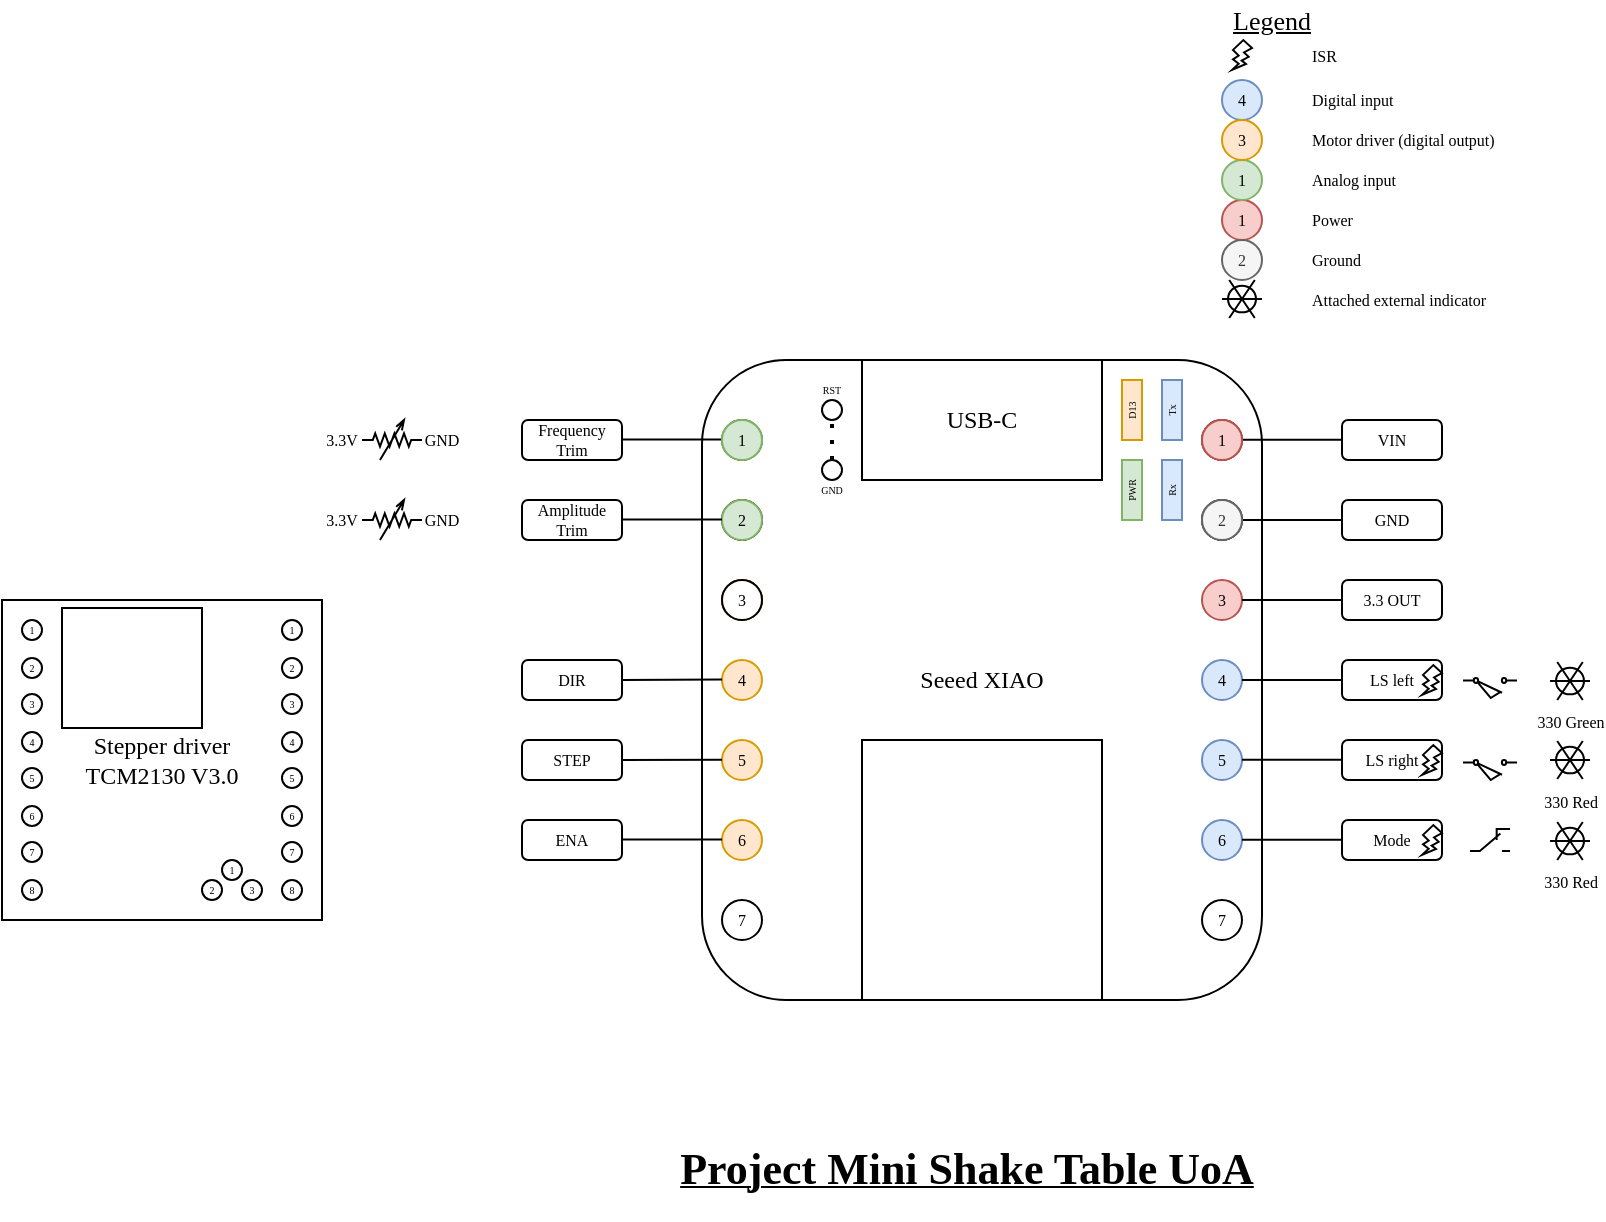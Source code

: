 <mxfile version="14.6.13" type="device"><diagram id="LHB3eYpRhT1zOtL2ys-A" name="Page-1"><mxGraphModel dx="395" dy="262" grid="1" gridSize="10" guides="1" tooltips="1" connect="1" arrows="1" fold="1" page="1" pageScale="1" pageWidth="827" pageHeight="1169" math="0" shadow="0"><root><mxCell id="0"/><mxCell id="1" parent="0"/><mxCell id="KtsApSFV6lQRXxkUDGlp-1" value="Seeed XIAO" style="rounded=1;whiteSpace=wrap;html=1;fontFamily=B612;fontSource=https%3A%2F%2Ffonts.googleapis.com%2Fcss%3Ffamily%3DB612;" parent="1" vertex="1"><mxGeometry x="350" y="200" width="280" height="320" as="geometry"/></mxCell><mxCell id="KtsApSFV6lQRXxkUDGlp-2" value="USB-C" style="rounded=0;whiteSpace=wrap;html=1;fontFamily=B612;fontSource=https%3A%2F%2Ffonts.googleapis.com%2Fcss%3Ffamily%3DB612;" parent="1" vertex="1"><mxGeometry x="430" y="200" width="120" height="60" as="geometry"/></mxCell><mxCell id="KtsApSFV6lQRXxkUDGlp-3" value="&lt;font style=&quot;font-size: 5px;&quot;&gt;PWR&lt;/font&gt;" style="rounded=0;whiteSpace=wrap;html=1;fontFamily=B612;fontSource=https%3A%2F%2Ffonts.googleapis.com%2Fcss%3Ffamily%3DB612;verticalAlign=middle;fontSize=5;fillColor=#d5e8d4;strokeColor=#82b366;rotation=-90;" parent="1" vertex="1"><mxGeometry x="550" y="260" width="30" height="10" as="geometry"/></mxCell><mxCell id="KtsApSFV6lQRXxkUDGlp-4" value="D13" style="rounded=0;whiteSpace=wrap;html=1;fontFamily=B612;fontSource=https%3A%2F%2Ffonts.googleapis.com%2Fcss%3Ffamily%3DB612;fontSize=5;fillColor=#ffe6cc;strokeColor=#d79b00;rotation=-90;" parent="1" vertex="1"><mxGeometry x="550" y="220" width="30" height="10" as="geometry"/></mxCell><mxCell id="KtsApSFV6lQRXxkUDGlp-5" value="&lt;font style=&quot;font-size: 12px&quot;&gt;Stepper driver&lt;br&gt;TCM2130 V3.0&lt;br&gt;&lt;/font&gt;" style="rounded=0;whiteSpace=wrap;html=1;fontFamily=B612;fontSource=https%3A%2F%2Ffonts.googleapis.com%2Fcss%3Ffamily%3DB612;fontSize=5;" parent="1" vertex="1"><mxGeometry y="320" width="160" height="160" as="geometry"/></mxCell><mxCell id="KtsApSFV6lQRXxkUDGlp-6" value="" style="rounded=0;whiteSpace=wrap;html=1;fontFamily=B612;fontSource=https%3A%2F%2Ffonts.googleapis.com%2Fcss%3Ffamily%3DB612;fontSize=5;" parent="1" vertex="1"><mxGeometry x="430" y="390" width="120" height="130" as="geometry"/></mxCell><mxCell id="KtsApSFV6lQRXxkUDGlp-7" value="1" style="ellipse;whiteSpace=wrap;html=1;aspect=fixed;fontFamily=B612;fontSource=https%3A%2F%2Ffonts.googleapis.com%2Fcss%3Ffamily%3DB612;fontSize=8;" parent="1" vertex="1"><mxGeometry x="360" y="230" width="20" height="20" as="geometry"/></mxCell><mxCell id="KtsApSFV6lQRXxkUDGlp-8" value="2" style="ellipse;whiteSpace=wrap;html=1;aspect=fixed;fontFamily=B612;fontSource=https%3A%2F%2Ffonts.googleapis.com%2Fcss%3Ffamily%3DB612;fontSize=8;" parent="1" vertex="1"><mxGeometry x="360" y="270" width="20" height="20" as="geometry"/></mxCell><mxCell id="KtsApSFV6lQRXxkUDGlp-9" value="3" style="ellipse;whiteSpace=wrap;html=1;aspect=fixed;fontFamily=B612;fontSource=https%3A%2F%2Ffonts.googleapis.com%2Fcss%3Ffamily%3DB612;fontSize=8;" parent="1" vertex="1"><mxGeometry x="360" y="310" width="20" height="20" as="geometry"/></mxCell><mxCell id="KtsApSFV6lQRXxkUDGlp-10" value="" style="ellipse;whiteSpace=wrap;html=1;aspect=fixed;fontFamily=B612;fontSource=https%3A%2F%2Ffonts.googleapis.com%2Fcss%3Ffamily%3DB612;fontSize=5;" parent="1" vertex="1"><mxGeometry x="410" y="220" width="10" height="10" as="geometry"/></mxCell><mxCell id="KtsApSFV6lQRXxkUDGlp-11" value="" style="ellipse;whiteSpace=wrap;html=1;aspect=fixed;fontFamily=B612;fontSource=https%3A%2F%2Ffonts.googleapis.com%2Fcss%3Ffamily%3DB612;fontSize=5;" parent="1" vertex="1"><mxGeometry x="410" y="250" width="10" height="10" as="geometry"/></mxCell><mxCell id="KtsApSFV6lQRXxkUDGlp-12" value="RST" style="text;html=1;strokeColor=none;fillColor=none;align=center;verticalAlign=middle;whiteSpace=wrap;rounded=0;fontFamily=B612;fontSource=https%3A%2F%2Ffonts.googleapis.com%2Fcss%3Ffamily%3DB612;fontSize=5;rotation=0;" parent="1" vertex="1"><mxGeometry x="405" y="210" width="20" height="10" as="geometry"/></mxCell><mxCell id="KtsApSFV6lQRXxkUDGlp-13" value="4" style="ellipse;whiteSpace=wrap;html=1;aspect=fixed;fontFamily=B612;fontSource=https%3A%2F%2Ffonts.googleapis.com%2Fcss%3Ffamily%3DB612;fontSize=8;fillColor=#ffe6cc;strokeColor=#d79b00;" parent="1" vertex="1"><mxGeometry x="360" y="350" width="20" height="20" as="geometry"/></mxCell><mxCell id="KtsApSFV6lQRXxkUDGlp-14" value="5" style="ellipse;whiteSpace=wrap;html=1;aspect=fixed;fontFamily=B612;fontSource=https%3A%2F%2Ffonts.googleapis.com%2Fcss%3Ffamily%3DB612;fontSize=8;fillColor=#ffe6cc;strokeColor=#d79b00;" parent="1" vertex="1"><mxGeometry x="360" y="390" width="20" height="20" as="geometry"/></mxCell><mxCell id="KtsApSFV6lQRXxkUDGlp-15" value="6" style="ellipse;whiteSpace=wrap;html=1;aspect=fixed;fontFamily=B612;fontSource=https%3A%2F%2Ffonts.googleapis.com%2Fcss%3Ffamily%3DB612;fontSize=8;fillColor=#ffe6cc;strokeColor=#d79b00;" parent="1" vertex="1"><mxGeometry x="360" y="430" width="20" height="20" as="geometry"/></mxCell><mxCell id="KtsApSFV6lQRXxkUDGlp-16" value="7" style="ellipse;whiteSpace=wrap;html=1;aspect=fixed;fontFamily=B612;fontSource=https%3A%2F%2Ffonts.googleapis.com%2Fcss%3Ffamily%3DB612;fontSize=8;" parent="1" vertex="1"><mxGeometry x="360" y="470" width="20" height="20" as="geometry"/></mxCell><mxCell id="KtsApSFV6lQRXxkUDGlp-17" value="1" style="ellipse;whiteSpace=wrap;html=1;aspect=fixed;fontFamily=B612;fontSource=https%3A%2F%2Ffonts.googleapis.com%2Fcss%3Ffamily%3DB612;fontSize=8;fillColor=#d5e8d4;strokeColor=#82b366;" parent="1" vertex="1"><mxGeometry x="360" y="230" width="20" height="20" as="geometry"/></mxCell><mxCell id="KtsApSFV6lQRXxkUDGlp-18" value="2" style="ellipse;whiteSpace=wrap;html=1;aspect=fixed;fontFamily=B612;fontSource=https%3A%2F%2Ffonts.googleapis.com%2Fcss%3Ffamily%3DB612;fontSize=8;fillColor=#d5e8d4;strokeColor=#82b366;" parent="1" vertex="1"><mxGeometry x="360" y="270" width="20" height="20" as="geometry"/></mxCell><mxCell id="KtsApSFV6lQRXxkUDGlp-25" value="1" style="ellipse;whiteSpace=wrap;html=1;aspect=fixed;fontFamily=B612;fontSource=https%3A%2F%2Ffonts.googleapis.com%2Fcss%3Ffamily%3DB612;fontSize=8;" parent="1" vertex="1"><mxGeometry x="600" y="230" width="20" height="20" as="geometry"/></mxCell><mxCell id="KtsApSFV6lQRXxkUDGlp-26" value="2" style="ellipse;whiteSpace=wrap;html=1;aspect=fixed;fontFamily=B612;fontSource=https%3A%2F%2Ffonts.googleapis.com%2Fcss%3Ffamily%3DB612;fontSize=8;" parent="1" vertex="1"><mxGeometry x="600" y="270" width="20" height="20" as="geometry"/></mxCell><mxCell id="KtsApSFV6lQRXxkUDGlp-27" value="3" style="ellipse;whiteSpace=wrap;html=1;aspect=fixed;fontFamily=B612;fontSource=https%3A%2F%2Ffonts.googleapis.com%2Fcss%3Ffamily%3DB612;fontSize=8;fillColor=#f8cecc;strokeColor=#b85450;" parent="1" vertex="1"><mxGeometry x="600" y="310" width="20" height="20" as="geometry"/></mxCell><mxCell id="KtsApSFV6lQRXxkUDGlp-28" value="4" style="ellipse;whiteSpace=wrap;html=1;aspect=fixed;fontFamily=B612;fontSource=https%3A%2F%2Ffonts.googleapis.com%2Fcss%3Ffamily%3DB612;fontSize=8;fillColor=#dae8fc;strokeColor=#6c8ebf;" parent="1" vertex="1"><mxGeometry x="600" y="350" width="20" height="20" as="geometry"/></mxCell><mxCell id="KtsApSFV6lQRXxkUDGlp-29" value="5" style="ellipse;whiteSpace=wrap;html=1;aspect=fixed;fontFamily=B612;fontSource=https%3A%2F%2Ffonts.googleapis.com%2Fcss%3Ffamily%3DB612;fontSize=8;fillColor=#dae8fc;strokeColor=#6c8ebf;" parent="1" vertex="1"><mxGeometry x="600" y="390" width="20" height="20" as="geometry"/></mxCell><mxCell id="KtsApSFV6lQRXxkUDGlp-30" value="6" style="ellipse;whiteSpace=wrap;html=1;aspect=fixed;fontFamily=B612;fontSource=https%3A%2F%2Ffonts.googleapis.com%2Fcss%3Ffamily%3DB612;fontSize=8;fillColor=#dae8fc;strokeColor=#6c8ebf;" parent="1" vertex="1"><mxGeometry x="600" y="430" width="20" height="20" as="geometry"/></mxCell><mxCell id="KtsApSFV6lQRXxkUDGlp-31" value="7" style="ellipse;whiteSpace=wrap;html=1;aspect=fixed;fontFamily=B612;fontSource=https%3A%2F%2Ffonts.googleapis.com%2Fcss%3Ffamily%3DB612;fontSize=8;" parent="1" vertex="1"><mxGeometry x="600" y="470" width="20" height="20" as="geometry"/></mxCell><mxCell id="KtsApSFV6lQRXxkUDGlp-32" value="1" style="ellipse;whiteSpace=wrap;html=1;aspect=fixed;fontFamily=B612;fontSource=https%3A%2F%2Ffonts.googleapis.com%2Fcss%3Ffamily%3DB612;fontSize=8;fillColor=#f8cecc;strokeColor=#b85450;" parent="1" vertex="1"><mxGeometry x="600" y="230" width="20" height="20" as="geometry"/></mxCell><mxCell id="KtsApSFV6lQRXxkUDGlp-33" value="2" style="ellipse;whiteSpace=wrap;html=1;aspect=fixed;fontFamily=B612;fontSource=https%3A%2F%2Ffonts.googleapis.com%2Fcss%3Ffamily%3DB612;fontSize=8;fillColor=#f5f5f5;strokeColor=#666666;fontColor=#333333;" parent="1" vertex="1"><mxGeometry x="600" y="270" width="20" height="20" as="geometry"/></mxCell><mxCell id="KtsApSFV6lQRXxkUDGlp-34" value="LS left" style="rounded=1;whiteSpace=wrap;html=1;fontFamily=B612;fontSource=https%3A%2F%2Ffonts.googleapis.com%2Fcss%3Ffamily%3DB612;fontSize=8;" parent="1" vertex="1"><mxGeometry x="670" y="350" width="50" height="20" as="geometry"/></mxCell><mxCell id="KtsApSFV6lQRXxkUDGlp-35" value="GND" style="rounded=1;whiteSpace=wrap;html=1;fontFamily=B612;fontSource=https%3A%2F%2Ffonts.googleapis.com%2Fcss%3Ffamily%3DB612;fontSize=8;" parent="1" vertex="1"><mxGeometry x="670" y="270" width="50" height="20" as="geometry"/></mxCell><mxCell id="KtsApSFV6lQRXxkUDGlp-37" value="" style="endArrow=none;html=1;fontFamily=B612;fontSource=https%3A%2F%2Ffonts.googleapis.com%2Fcss%3Ffamily%3DB612;fontSize=8;exitX=1;exitY=0.5;exitDx=0;exitDy=0;" parent="1" source="KtsApSFV6lQRXxkUDGlp-33" target="KtsApSFV6lQRXxkUDGlp-35" edge="1"><mxGeometry width="50" height="50" relative="1" as="geometry"><mxPoint x="770" y="300" as="sourcePoint"/><mxPoint x="820" y="250" as="targetPoint"/></mxGeometry></mxCell><mxCell id="KtsApSFV6lQRXxkUDGlp-38" value="VIN" style="rounded=1;whiteSpace=wrap;html=1;fontFamily=B612;fontSource=https%3A%2F%2Ffonts.googleapis.com%2Fcss%3Ffamily%3DB612;fontSize=8;" parent="1" vertex="1"><mxGeometry x="670" y="230" width="50" height="20" as="geometry"/></mxCell><mxCell id="KtsApSFV6lQRXxkUDGlp-39" value="3.3 OUT" style="rounded=1;whiteSpace=wrap;html=1;fontFamily=B612;fontSource=https%3A%2F%2Ffonts.googleapis.com%2Fcss%3Ffamily%3DB612;fontSize=8;" parent="1" vertex="1"><mxGeometry x="670" y="310" width="50" height="20" as="geometry"/></mxCell><mxCell id="KtsApSFV6lQRXxkUDGlp-40" value="" style="endArrow=none;html=1;fontFamily=B612;fontSource=https%3A%2F%2Ffonts.googleapis.com%2Fcss%3Ffamily%3DB612;fontSize=8;exitX=1;exitY=0.5;exitDx=0;exitDy=0;" parent="1" edge="1"><mxGeometry width="50" height="50" relative="1" as="geometry"><mxPoint x="620" y="239.86" as="sourcePoint"/><mxPoint x="670" y="239.86" as="targetPoint"/></mxGeometry></mxCell><mxCell id="KtsApSFV6lQRXxkUDGlp-41" value="" style="endArrow=none;html=1;fontFamily=B612;fontSource=https%3A%2F%2Ffonts.googleapis.com%2Fcss%3Ffamily%3DB612;fontSize=8;exitX=1;exitY=0.5;exitDx=0;exitDy=0;" parent="1" edge="1"><mxGeometry width="50" height="50" relative="1" as="geometry"><mxPoint x="620" y="320.0" as="sourcePoint"/><mxPoint x="670" y="320.0" as="targetPoint"/></mxGeometry></mxCell><mxCell id="KtsApSFV6lQRXxkUDGlp-42" value="LS right" style="rounded=1;whiteSpace=wrap;html=1;fontFamily=B612;fontSource=https%3A%2F%2Ffonts.googleapis.com%2Fcss%3Ffamily%3DB612;fontSize=8;" parent="1" vertex="1"><mxGeometry x="670" y="390" width="50" height="20" as="geometry"/></mxCell><mxCell id="KtsApSFV6lQRXxkUDGlp-43" value="Mode" style="rounded=1;whiteSpace=wrap;html=1;fontFamily=B612;fontSource=https%3A%2F%2Ffonts.googleapis.com%2Fcss%3Ffamily%3DB612;fontSize=8;" parent="1" vertex="1"><mxGeometry x="670" y="430" width="50" height="20" as="geometry"/></mxCell><mxCell id="KtsApSFV6lQRXxkUDGlp-49" value="" style="verticalLabelPosition=bottom;verticalAlign=top;html=1;shape=mxgraph.basic.flash;fontFamily=B612;fontSource=https%3A%2F%2Ffonts.googleapis.com%2Fcss%3Ffamily%3DB612;fontSize=8;" parent="1" vertex="1"><mxGeometry x="710" y="352.5" width="10" height="15" as="geometry"/></mxCell><mxCell id="KtsApSFV6lQRXxkUDGlp-50" value="" style="verticalLabelPosition=bottom;verticalAlign=top;html=1;shape=mxgraph.basic.flash;fontFamily=B612;fontSource=https%3A%2F%2Ffonts.googleapis.com%2Fcss%3Ffamily%3DB612;fontSize=8;" parent="1" vertex="1"><mxGeometry x="710" y="392.5" width="10" height="15" as="geometry"/></mxCell><mxCell id="KtsApSFV6lQRXxkUDGlp-51" value="" style="verticalLabelPosition=bottom;verticalAlign=top;html=1;shape=mxgraph.basic.flash;fontFamily=B612;fontSource=https%3A%2F%2Ffonts.googleapis.com%2Fcss%3Ffamily%3DB612;fontSize=8;" parent="1" vertex="1"><mxGeometry x="710" y="432.5" width="10" height="15" as="geometry"/></mxCell><mxCell id="KtsApSFV6lQRXxkUDGlp-52" value="" style="endArrow=none;html=1;fontFamily=B612;fontSource=https%3A%2F%2Ffonts.googleapis.com%2Fcss%3Ffamily%3DB612;fontSize=8;entryX=0;entryY=0.5;entryDx=0;entryDy=0;exitX=1;exitY=0.5;exitDx=0;exitDy=0;" parent="1" source="KtsApSFV6lQRXxkUDGlp-28" target="KtsApSFV6lQRXxkUDGlp-34" edge="1"><mxGeometry width="50" height="50" relative="1" as="geometry"><mxPoint x="760" y="410" as="sourcePoint"/><mxPoint x="810" y="360" as="targetPoint"/></mxGeometry></mxCell><mxCell id="KtsApSFV6lQRXxkUDGlp-53" value="" style="endArrow=none;html=1;fontFamily=B612;fontSource=https%3A%2F%2Ffonts.googleapis.com%2Fcss%3Ffamily%3DB612;fontSize=8;entryX=0;entryY=0.5;entryDx=0;entryDy=0;exitX=1;exitY=0.5;exitDx=0;exitDy=0;" parent="1" edge="1"><mxGeometry width="50" height="50" relative="1" as="geometry"><mxPoint x="620" y="399.86" as="sourcePoint"/><mxPoint x="670" y="399.86" as="targetPoint"/></mxGeometry></mxCell><mxCell id="KtsApSFV6lQRXxkUDGlp-54" value="" style="endArrow=none;html=1;fontFamily=B612;fontSource=https%3A%2F%2Ffonts.googleapis.com%2Fcss%3Ffamily%3DB612;fontSize=8;entryX=0;entryY=0.5;entryDx=0;entryDy=0;exitX=1;exitY=0.5;exitDx=0;exitDy=0;" parent="1" edge="1"><mxGeometry width="50" height="50" relative="1" as="geometry"><mxPoint x="620" y="439.86" as="sourcePoint"/><mxPoint x="670" y="439.86" as="targetPoint"/></mxGeometry></mxCell><mxCell id="KtsApSFV6lQRXxkUDGlp-55" value="&lt;u style=&quot;font-size: 13px;&quot;&gt;Legend&lt;/u&gt;" style="text;html=1;strokeColor=none;fillColor=none;align=center;verticalAlign=middle;whiteSpace=wrap;rounded=0;fontFamily=B612;fontSource=https%3A%2F%2Ffonts.googleapis.com%2Fcss%3Ffamily%3DB612;fontSize=13;" parent="1" vertex="1"><mxGeometry x="615" y="20" width="40" height="20" as="geometry"/></mxCell><mxCell id="KtsApSFV6lQRXxkUDGlp-56" value="" style="verticalLabelPosition=bottom;verticalAlign=top;html=1;shape=mxgraph.basic.flash;fontFamily=B612;fontSource=https%3A%2F%2Ffonts.googleapis.com%2Fcss%3Ffamily%3DB612;fontSize=5;" parent="1" vertex="1"><mxGeometry x="615" y="40" width="10" height="15" as="geometry"/></mxCell><mxCell id="KtsApSFV6lQRXxkUDGlp-57" value="ISR" style="text;html=1;strokeColor=none;fillColor=none;align=left;verticalAlign=middle;whiteSpace=wrap;rounded=0;fontFamily=B612;fontSource=https%3A%2F%2Ffonts.googleapis.com%2Fcss%3Ffamily%3DB612;fontSize=8;" parent="1" vertex="1"><mxGeometry x="652.5" y="42.5" width="20" height="10" as="geometry"/></mxCell><mxCell id="KtsApSFV6lQRXxkUDGlp-58" value="1" style="ellipse;whiteSpace=wrap;html=1;aspect=fixed;fontFamily=B612;fontSource=https%3A%2F%2Ffonts.googleapis.com%2Fcss%3Ffamily%3DB612;fontSize=5;" parent="1" vertex="1"><mxGeometry x="140" y="330" width="10" height="10" as="geometry"/></mxCell><mxCell id="KtsApSFV6lQRXxkUDGlp-59" value="2" style="ellipse;whiteSpace=wrap;html=1;aspect=fixed;fontFamily=B612;fontSource=https%3A%2F%2Ffonts.googleapis.com%2Fcss%3Ffamily%3DB612;fontSize=5;" parent="1" vertex="1"><mxGeometry x="140" y="349" width="10" height="10" as="geometry"/></mxCell><mxCell id="KtsApSFV6lQRXxkUDGlp-60" value="3" style="ellipse;whiteSpace=wrap;html=1;aspect=fixed;fontFamily=B612;fontSource=https%3A%2F%2Ffonts.googleapis.com%2Fcss%3Ffamily%3DB612;fontSize=5;" parent="1" vertex="1"><mxGeometry x="140" y="367" width="10" height="10" as="geometry"/></mxCell><mxCell id="KtsApSFV6lQRXxkUDGlp-61" value="4" style="ellipse;whiteSpace=wrap;html=1;aspect=fixed;fontFamily=B612;fontSource=https%3A%2F%2Ffonts.googleapis.com%2Fcss%3Ffamily%3DB612;fontSize=5;" parent="1" vertex="1"><mxGeometry x="140" y="386" width="10" height="10" as="geometry"/></mxCell><mxCell id="KtsApSFV6lQRXxkUDGlp-62" value="5" style="ellipse;whiteSpace=wrap;html=1;aspect=fixed;fontFamily=B612;fontSource=https%3A%2F%2Ffonts.googleapis.com%2Fcss%3Ffamily%3DB612;fontSize=5;" parent="1" vertex="1"><mxGeometry x="140" y="404" width="10" height="10" as="geometry"/></mxCell><mxCell id="KtsApSFV6lQRXxkUDGlp-63" value="6" style="ellipse;whiteSpace=wrap;html=1;aspect=fixed;fontFamily=B612;fontSource=https%3A%2F%2Ffonts.googleapis.com%2Fcss%3Ffamily%3DB612;fontSize=5;" parent="1" vertex="1"><mxGeometry x="140" y="423" width="10" height="10" as="geometry"/></mxCell><mxCell id="KtsApSFV6lQRXxkUDGlp-64" value="7" style="ellipse;whiteSpace=wrap;html=1;aspect=fixed;fontFamily=B612;fontSource=https%3A%2F%2Ffonts.googleapis.com%2Fcss%3Ffamily%3DB612;fontSize=5;" parent="1" vertex="1"><mxGeometry x="140" y="441" width="10" height="10" as="geometry"/></mxCell><mxCell id="KtsApSFV6lQRXxkUDGlp-65" value="8" style="ellipse;whiteSpace=wrap;html=1;aspect=fixed;fontFamily=B612;fontSource=https%3A%2F%2Ffonts.googleapis.com%2Fcss%3Ffamily%3DB612;fontSize=5;" parent="1" vertex="1"><mxGeometry x="140" y="460" width="10" height="10" as="geometry"/></mxCell><mxCell id="KtsApSFV6lQRXxkUDGlp-67" value="1" style="ellipse;whiteSpace=wrap;html=1;aspect=fixed;fontFamily=B612;fontSource=https%3A%2F%2Ffonts.googleapis.com%2Fcss%3Ffamily%3DB612;fontSize=5;" parent="1" vertex="1"><mxGeometry x="10" y="330" width="10" height="10" as="geometry"/></mxCell><mxCell id="KtsApSFV6lQRXxkUDGlp-68" value="2" style="ellipse;whiteSpace=wrap;html=1;aspect=fixed;fontFamily=B612;fontSource=https%3A%2F%2Ffonts.googleapis.com%2Fcss%3Ffamily%3DB612;fontSize=5;" parent="1" vertex="1"><mxGeometry x="10" y="349" width="10" height="10" as="geometry"/></mxCell><mxCell id="KtsApSFV6lQRXxkUDGlp-69" value="3" style="ellipse;whiteSpace=wrap;html=1;aspect=fixed;fontFamily=B612;fontSource=https%3A%2F%2Ffonts.googleapis.com%2Fcss%3Ffamily%3DB612;fontSize=5;" parent="1" vertex="1"><mxGeometry x="10" y="367" width="10" height="10" as="geometry"/></mxCell><mxCell id="KtsApSFV6lQRXxkUDGlp-70" value="4" style="ellipse;whiteSpace=wrap;html=1;aspect=fixed;fontFamily=B612;fontSource=https%3A%2F%2Ffonts.googleapis.com%2Fcss%3Ffamily%3DB612;fontSize=5;" parent="1" vertex="1"><mxGeometry x="10" y="386" width="10" height="10" as="geometry"/></mxCell><mxCell id="KtsApSFV6lQRXxkUDGlp-71" value="5" style="ellipse;whiteSpace=wrap;html=1;aspect=fixed;fontFamily=B612;fontSource=https%3A%2F%2Ffonts.googleapis.com%2Fcss%3Ffamily%3DB612;fontSize=5;" parent="1" vertex="1"><mxGeometry x="10" y="404" width="10" height="10" as="geometry"/></mxCell><mxCell id="KtsApSFV6lQRXxkUDGlp-72" value="6" style="ellipse;whiteSpace=wrap;html=1;aspect=fixed;fontFamily=B612;fontSource=https%3A%2F%2Ffonts.googleapis.com%2Fcss%3Ffamily%3DB612;fontSize=5;" parent="1" vertex="1"><mxGeometry x="10" y="423" width="10" height="10" as="geometry"/></mxCell><mxCell id="KtsApSFV6lQRXxkUDGlp-73" value="7" style="ellipse;whiteSpace=wrap;html=1;aspect=fixed;fontFamily=B612;fontSource=https%3A%2F%2Ffonts.googleapis.com%2Fcss%3Ffamily%3DB612;fontSize=5;" parent="1" vertex="1"><mxGeometry x="10" y="441" width="10" height="10" as="geometry"/></mxCell><mxCell id="KtsApSFV6lQRXxkUDGlp-74" value="8" style="ellipse;whiteSpace=wrap;html=1;aspect=fixed;fontFamily=B612;fontSource=https%3A%2F%2Ffonts.googleapis.com%2Fcss%3Ffamily%3DB612;fontSize=5;" parent="1" vertex="1"><mxGeometry x="10" y="460" width="10" height="10" as="geometry"/></mxCell><mxCell id="KtsApSFV6lQRXxkUDGlp-76" value="330 Green" style="pointerEvents=1;verticalLabelPosition=bottom;shadow=0;dashed=0;align=center;html=1;verticalAlign=top;shape=mxgraph.electrical.electro-mechanical.pilot_light;fontFamily=B612;fontSource=https%3A%2F%2Ffonts.googleapis.com%2Fcss%3Ffamily%3DB612;fontSize=8;" parent="1" vertex="1"><mxGeometry x="774" y="351" width="20" height="19" as="geometry"/></mxCell><mxCell id="KtsApSFV6lQRXxkUDGlp-77" value="" style="pointerEvents=1;verticalLabelPosition=bottom;shadow=0;dashed=0;align=center;html=1;verticalAlign=top;shape=mxgraph.electrical.electro-mechanical.changeover_contact;fontFamily=B612;fontSource=https%3A%2F%2Ffonts.googleapis.com%2Fcss%3Ffamily%3DB612;fontSize=8;" parent="1" vertex="1"><mxGeometry x="734" y="434.5" width="20" height="11" as="geometry"/></mxCell><mxCell id="KtsApSFV6lQRXxkUDGlp-78" value="" style="rounded=0;whiteSpace=wrap;html=1;fontFamily=B612;fontSource=https%3A%2F%2Ffonts.googleapis.com%2Fcss%3Ffamily%3DB612;fontSize=5;" parent="1" vertex="1"><mxGeometry x="30" y="324" width="70" height="60" as="geometry"/></mxCell><mxCell id="KtsApSFV6lQRXxkUDGlp-79" value="1" style="ellipse;whiteSpace=wrap;html=1;aspect=fixed;fontFamily=B612;fontSource=https%3A%2F%2Ffonts.googleapis.com%2Fcss%3Ffamily%3DB612;fontSize=5;" parent="1" vertex="1"><mxGeometry x="110" y="450" width="10" height="10" as="geometry"/></mxCell><mxCell id="KtsApSFV6lQRXxkUDGlp-80" value="2" style="ellipse;whiteSpace=wrap;html=1;aspect=fixed;fontFamily=B612;fontSource=https%3A%2F%2Ffonts.googleapis.com%2Fcss%3Ffamily%3DB612;fontSize=5;" parent="1" vertex="1"><mxGeometry x="100" y="460" width="10" height="10" as="geometry"/></mxCell><mxCell id="KtsApSFV6lQRXxkUDGlp-81" value="3" style="ellipse;whiteSpace=wrap;html=1;aspect=fixed;fontFamily=B612;fontSource=https%3A%2F%2Ffonts.googleapis.com%2Fcss%3Ffamily%3DB612;fontSize=5;" parent="1" vertex="1"><mxGeometry x="120" y="460" width="10" height="10" as="geometry"/></mxCell><mxCell id="KtsApSFV6lQRXxkUDGlp-84" value="330 Red" style="pointerEvents=1;verticalLabelPosition=bottom;shadow=0;dashed=0;align=center;html=1;verticalAlign=top;shape=mxgraph.electrical.electro-mechanical.pilot_light;fontFamily=B612;fontSource=https%3A%2F%2Ffonts.googleapis.com%2Fcss%3Ffamily%3DB612;fontSize=8;" parent="1" vertex="1"><mxGeometry x="774" y="390.5" width="20" height="19" as="geometry"/></mxCell><mxCell id="KtsApSFV6lQRXxkUDGlp-85" value="330 Red" style="pointerEvents=1;verticalLabelPosition=bottom;shadow=0;dashed=0;align=center;html=1;verticalAlign=top;shape=mxgraph.electrical.electro-mechanical.pilot_light;fontFamily=B612;fontSource=https%3A%2F%2Ffonts.googleapis.com%2Fcss%3Ffamily%3DB612;fontSize=8;" parent="1" vertex="1"><mxGeometry x="774" y="431" width="20" height="19" as="geometry"/></mxCell><mxCell id="KtsApSFV6lQRXxkUDGlp-87" value="" style="pointerEvents=1;verticalLabelPosition=bottom;shadow=0;dashed=0;align=center;html=1;verticalAlign=top;shape=mxgraph.electrical.resistors.variable_resistor_2;fontFamily=B612;fontSource=https%3A%2F%2Ffonts.googleapis.com%2Fcss%3Ffamily%3DB612;fontSize=8;" parent="1" vertex="1"><mxGeometry x="180" y="230" width="30" height="20" as="geometry"/></mxCell><mxCell id="KtsApSFV6lQRXxkUDGlp-88" value="Frequency Trim" style="rounded=1;whiteSpace=wrap;html=1;fontFamily=B612;fontSource=https%3A%2F%2Ffonts.googleapis.com%2Fcss%3Ffamily%3DB612;fontSize=8;" parent="1" vertex="1"><mxGeometry x="260" y="230" width="50" height="20" as="geometry"/></mxCell><mxCell id="KtsApSFV6lQRXxkUDGlp-89" value="" style="endArrow=none;html=1;fontFamily=B612;fontSource=https%3A%2F%2Ffonts.googleapis.com%2Fcss%3Ffamily%3DB612;fontSize=8;exitX=1;exitY=0.5;exitDx=0;exitDy=0;" parent="1" edge="1"><mxGeometry width="50" height="50" relative="1" as="geometry"><mxPoint x="310" y="239.8" as="sourcePoint"/><mxPoint x="360" y="239.8" as="targetPoint"/></mxGeometry></mxCell><mxCell id="KtsApSFV6lQRXxkUDGlp-90" value="3.3V" style="text;html=1;strokeColor=none;fillColor=none;align=center;verticalAlign=middle;whiteSpace=wrap;rounded=0;fontFamily=B612;fontSource=https%3A%2F%2Ffonts.googleapis.com%2Fcss%3Ffamily%3DB612;fontSize=8;" parent="1" vertex="1"><mxGeometry x="160" y="235" width="20" height="10" as="geometry"/></mxCell><mxCell id="KtsApSFV6lQRXxkUDGlp-91" value="GND" style="text;html=1;strokeColor=none;fillColor=none;align=center;verticalAlign=middle;whiteSpace=wrap;rounded=0;fontFamily=B612;fontSource=https%3A%2F%2Ffonts.googleapis.com%2Fcss%3Ffamily%3DB612;fontSize=8;" parent="1" vertex="1"><mxGeometry x="210" y="235" width="20" height="10" as="geometry"/></mxCell><mxCell id="KtsApSFV6lQRXxkUDGlp-92" value="" style="pointerEvents=1;verticalLabelPosition=bottom;shadow=0;dashed=0;align=center;html=1;verticalAlign=top;shape=mxgraph.electrical.resistors.variable_resistor_2;fontFamily=B612;fontSource=https%3A%2F%2Ffonts.googleapis.com%2Fcss%3Ffamily%3DB612;fontSize=8;" parent="1" vertex="1"><mxGeometry x="180" y="270" width="30" height="20" as="geometry"/></mxCell><mxCell id="KtsApSFV6lQRXxkUDGlp-93" value="Amplitude Trim" style="rounded=1;whiteSpace=wrap;html=1;fontFamily=B612;fontSource=https%3A%2F%2Ffonts.googleapis.com%2Fcss%3Ffamily%3DB612;fontSize=8;" parent="1" vertex="1"><mxGeometry x="260" y="270" width="50" height="20" as="geometry"/></mxCell><mxCell id="KtsApSFV6lQRXxkUDGlp-94" value="" style="endArrow=none;html=1;fontFamily=B612;fontSource=https%3A%2F%2Ffonts.googleapis.com%2Fcss%3Ffamily%3DB612;fontSize=8;exitX=1;exitY=0.5;exitDx=0;exitDy=0;" parent="1" edge="1"><mxGeometry width="50" height="50" relative="1" as="geometry"><mxPoint x="310" y="279.8" as="sourcePoint"/><mxPoint x="360" y="279.8" as="targetPoint"/></mxGeometry></mxCell><mxCell id="KtsApSFV6lQRXxkUDGlp-95" value="3.3V" style="text;html=1;strokeColor=none;fillColor=none;align=center;verticalAlign=middle;whiteSpace=wrap;rounded=0;fontFamily=B612;fontSource=https%3A%2F%2Ffonts.googleapis.com%2Fcss%3Ffamily%3DB612;fontSize=8;" parent="1" vertex="1"><mxGeometry x="160" y="275" width="20" height="10" as="geometry"/></mxCell><mxCell id="KtsApSFV6lQRXxkUDGlp-96" value="GND" style="text;html=1;strokeColor=none;fillColor=none;align=center;verticalAlign=middle;whiteSpace=wrap;rounded=0;fontFamily=B612;fontSource=https%3A%2F%2Ffonts.googleapis.com%2Fcss%3Ffamily%3DB612;fontSize=8;" parent="1" vertex="1"><mxGeometry x="210" y="275" width="20" height="10" as="geometry"/></mxCell><mxCell id="KtsApSFV6lQRXxkUDGlp-97" value="ENA" style="rounded=1;whiteSpace=wrap;html=1;fontFamily=B612;fontSource=https%3A%2F%2Ffonts.googleapis.com%2Fcss%3Ffamily%3DB612;fontSize=8;" parent="1" vertex="1"><mxGeometry x="260" y="430" width="50" height="20" as="geometry"/></mxCell><mxCell id="KtsApSFV6lQRXxkUDGlp-98" value="" style="endArrow=none;html=1;fontFamily=B612;fontSource=https%3A%2F%2Ffonts.googleapis.com%2Fcss%3Ffamily%3DB612;fontSize=8;exitX=1;exitY=0.5;exitDx=0;exitDy=0;" parent="1" edge="1"><mxGeometry width="50" height="50" relative="1" as="geometry"><mxPoint x="310" y="439.8" as="sourcePoint"/><mxPoint x="360" y="439.8" as="targetPoint"/></mxGeometry></mxCell><mxCell id="KtsApSFV6lQRXxkUDGlp-99" value="STEP" style="rounded=1;whiteSpace=wrap;html=1;fontFamily=B612;fontSource=https%3A%2F%2Ffonts.googleapis.com%2Fcss%3Ffamily%3DB612;fontSize=8;" parent="1" vertex="1"><mxGeometry x="260" y="390" width="50" height="20" as="geometry"/></mxCell><mxCell id="KtsApSFV6lQRXxkUDGlp-104" value="3" style="ellipse;whiteSpace=wrap;html=1;aspect=fixed;fontFamily=B612;fontSource=https%3A%2F%2Ffonts.googleapis.com%2Fcss%3Ffamily%3DB612;fontSize=8;fillColor=#ffe6cc;strokeColor=#d79b00;" parent="1" vertex="1"><mxGeometry x="360" y="310" width="20" height="20" as="geometry"/></mxCell><mxCell id="KtsApSFV6lQRXxkUDGlp-105" value="4" style="ellipse;whiteSpace=wrap;html=1;aspect=fixed;fontFamily=B612;fontSource=https%3A%2F%2Ffonts.googleapis.com%2Fcss%3Ffamily%3DB612;fontSize=8;fillColor=#dae8fc;strokeColor=#6c8ebf;" parent="1" vertex="1"><mxGeometry x="610" y="60" width="20" height="20" as="geometry"/></mxCell><mxCell id="KtsApSFV6lQRXxkUDGlp-106" value="&lt;b&gt;&lt;u&gt;&lt;font style=&quot;font-size: 22px&quot;&gt;Project Mini Shake Table UoA&lt;/font&gt;&lt;/u&gt;&lt;/b&gt;" style="text;html=1;strokeColor=none;fillColor=none;align=center;verticalAlign=middle;whiteSpace=wrap;rounded=0;fontFamily=B612;fontSource=https%3A%2F%2Ffonts.googleapis.com%2Fcss%3Ffamily%3DB612;fontSize=5;" parent="1" vertex="1"><mxGeometry x="310" y="580" width="345" height="50" as="geometry"/></mxCell><mxCell id="KtsApSFV6lQRXxkUDGlp-107" value="1" style="ellipse;whiteSpace=wrap;html=1;aspect=fixed;fontFamily=B612;fontSource=https%3A%2F%2Ffonts.googleapis.com%2Fcss%3Ffamily%3DB612;fontSize=8;fillColor=#f8cecc;strokeColor=#b85450;" parent="1" vertex="1"><mxGeometry x="600" y="230" width="20" height="20" as="geometry"/></mxCell><mxCell id="KtsApSFV6lQRXxkUDGlp-108" value="2" style="ellipse;whiteSpace=wrap;html=1;aspect=fixed;fontFamily=B612;fontSource=https%3A%2F%2Ffonts.googleapis.com%2Fcss%3Ffamily%3DB612;fontSize=8;fillColor=#f5f5f5;strokeColor=#666666;fontColor=#333333;" parent="1" vertex="1"><mxGeometry x="600" y="270" width="20" height="20" as="geometry"/></mxCell><mxCell id="KtsApSFV6lQRXxkUDGlp-109" value="1" style="ellipse;whiteSpace=wrap;html=1;aspect=fixed;fontFamily=B612;fontSource=https%3A%2F%2Ffonts.googleapis.com%2Fcss%3Ffamily%3DB612;fontSize=8;fillColor=#d5e8d4;strokeColor=#82b366;" parent="1" vertex="1"><mxGeometry x="360" y="230" width="20" height="20" as="geometry"/></mxCell><mxCell id="KtsApSFV6lQRXxkUDGlp-110" value="3" style="ellipse;whiteSpace=wrap;html=1;aspect=fixed;fontFamily=B612;fontSource=https%3A%2F%2Ffonts.googleapis.com%2Fcss%3Ffamily%3DB612;fontSize=8;" parent="1" vertex="1"><mxGeometry x="360" y="310" width="20" height="20" as="geometry"/></mxCell><mxCell id="KtsApSFV6lQRXxkUDGlp-111" value="1" style="ellipse;whiteSpace=wrap;html=1;aspect=fixed;fontFamily=B612;fontSource=https%3A%2F%2Ffonts.googleapis.com%2Fcss%3Ffamily%3DB612;fontSize=8;fillColor=#f8cecc;strokeColor=#b85450;" parent="1" vertex="1"><mxGeometry x="610" y="120" width="20" height="20" as="geometry"/></mxCell><mxCell id="KtsApSFV6lQRXxkUDGlp-112" value="2" style="ellipse;whiteSpace=wrap;html=1;aspect=fixed;fontFamily=B612;fontSource=https%3A%2F%2Ffonts.googleapis.com%2Fcss%3Ffamily%3DB612;fontSize=8;fillColor=#f5f5f5;strokeColor=#666666;fontColor=#333333;" parent="1" vertex="1"><mxGeometry x="610" y="140" width="20" height="20" as="geometry"/></mxCell><mxCell id="KtsApSFV6lQRXxkUDGlp-113" value="1" style="ellipse;whiteSpace=wrap;html=1;aspect=fixed;fontFamily=B612;fontSource=https%3A%2F%2Ffonts.googleapis.com%2Fcss%3Ffamily%3DB612;fontSize=8;fillColor=#d5e8d4;strokeColor=#82b366;" parent="1" vertex="1"><mxGeometry x="610" y="100" width="20" height="20" as="geometry"/></mxCell><mxCell id="KtsApSFV6lQRXxkUDGlp-114" value="3" style="ellipse;whiteSpace=wrap;html=1;aspect=fixed;fontFamily=B612;fontSource=https%3A%2F%2Ffonts.googleapis.com%2Fcss%3Ffamily%3DB612;fontSize=8;fillColor=#ffe6cc;strokeColor=#d79b00;" parent="1" vertex="1"><mxGeometry x="610" y="80" width="20" height="20" as="geometry"/></mxCell><mxCell id="KtsApSFV6lQRXxkUDGlp-115" value="Digital input" style="text;html=1;strokeColor=none;fillColor=none;align=left;verticalAlign=middle;whiteSpace=wrap;rounded=0;fontFamily=B612;fontSource=https%3A%2F%2Ffonts.googleapis.com%2Fcss%3Ffamily%3DB612;fontSize=8;" parent="1" vertex="1"><mxGeometry x="652.5" y="65" width="50" height="10" as="geometry"/></mxCell><mxCell id="KtsApSFV6lQRXxkUDGlp-116" value="Motor driver (digital output)" style="text;html=1;strokeColor=none;fillColor=none;align=left;verticalAlign=middle;whiteSpace=wrap;rounded=0;fontFamily=B612;fontSource=https%3A%2F%2Ffonts.googleapis.com%2Fcss%3Ffamily%3DB612;fontSize=8;" parent="1" vertex="1"><mxGeometry x="652.5" y="85" width="120" height="10" as="geometry"/></mxCell><mxCell id="KtsApSFV6lQRXxkUDGlp-117" value="Analog input" style="text;html=1;strokeColor=none;fillColor=none;align=left;verticalAlign=middle;whiteSpace=wrap;rounded=0;fontFamily=B612;fontSource=https%3A%2F%2Ffonts.googleapis.com%2Fcss%3Ffamily%3DB612;fontSize=8;" parent="1" vertex="1"><mxGeometry x="652.5" y="105" width="100" height="10" as="geometry"/></mxCell><mxCell id="KtsApSFV6lQRXxkUDGlp-118" value="Power" style="text;html=1;strokeColor=none;fillColor=none;align=left;verticalAlign=middle;whiteSpace=wrap;rounded=0;fontFamily=B612;fontSource=https%3A%2F%2Ffonts.googleapis.com%2Fcss%3Ffamily%3DB612;fontSize=8;" parent="1" vertex="1"><mxGeometry x="652.5" y="125" width="30" height="10" as="geometry"/></mxCell><mxCell id="KtsApSFV6lQRXxkUDGlp-119" value="Ground" style="text;html=1;strokeColor=none;fillColor=none;align=left;verticalAlign=middle;whiteSpace=wrap;rounded=0;fontFamily=B612;fontSource=https%3A%2F%2Ffonts.googleapis.com%2Fcss%3Ffamily%3DB612;fontSize=8;" parent="1" vertex="1"><mxGeometry x="652.5" y="145" width="20" height="10" as="geometry"/></mxCell><mxCell id="KtsApSFV6lQRXxkUDGlp-120" value="" style="pointerEvents=1;verticalLabelPosition=bottom;shadow=0;dashed=0;align=center;html=1;verticalAlign=top;shape=mxgraph.electrical.electro-mechanical.pilot_light;fontFamily=B612;fontSource=https%3A%2F%2Ffonts.googleapis.com%2Fcss%3Ffamily%3DB612;fontSize=8;" parent="1" vertex="1"><mxGeometry x="610" y="160" width="20" height="19" as="geometry"/></mxCell><mxCell id="KtsApSFV6lQRXxkUDGlp-122" value="Attached external indicator" style="text;html=1;strokeColor=none;fillColor=none;align=left;verticalAlign=middle;whiteSpace=wrap;rounded=0;fontFamily=B612;fontSource=https%3A%2F%2Ffonts.googleapis.com%2Fcss%3Ffamily%3DB612;fontSize=8;" parent="1" vertex="1"><mxGeometry x="652.5" y="164.5" width="120" height="10" as="geometry"/></mxCell><mxCell id="KtsApSFV6lQRXxkUDGlp-124" value="" style="endArrow=none;html=1;fontFamily=B612;fontSource=https%3A%2F%2Ffonts.googleapis.com%2Fcss%3Ffamily%3DB612;fontSize=8;exitX=1;exitY=0.5;exitDx=0;exitDy=0;startArrow=none;" parent="1" source="KtsApSFV6lQRXxkUDGlp-125" edge="1"><mxGeometry width="50" height="50" relative="1" as="geometry"><mxPoint x="310" y="359.8" as="sourcePoint"/><mxPoint x="360" y="359.8" as="targetPoint"/></mxGeometry></mxCell><mxCell id="KtsApSFV6lQRXxkUDGlp-125" value="DIR" style="rounded=1;whiteSpace=wrap;html=1;fontFamily=B612;fontSource=https%3A%2F%2Ffonts.googleapis.com%2Fcss%3Ffamily%3DB612;fontSize=8;" parent="1" vertex="1"><mxGeometry x="260" y="350" width="50" height="20" as="geometry"/></mxCell><mxCell id="KtsApSFV6lQRXxkUDGlp-126" value="" style="endArrow=none;html=1;fontFamily=B612;fontSource=https%3A%2F%2Ffonts.googleapis.com%2Fcss%3Ffamily%3DB612;fontSize=8;exitX=1;exitY=0.5;exitDx=0;exitDy=0;startArrow=none;" parent="1" edge="1"><mxGeometry width="50" height="50" relative="1" as="geometry"><mxPoint x="310" y="400.03" as="sourcePoint"/><mxPoint x="360" y="399.83" as="targetPoint"/></mxGeometry></mxCell><mxCell id="_r5hVR7B-LKn--Xg53HE-1" value="&lt;font style=&quot;font-size: 5px&quot;&gt;Tx&lt;/font&gt;" style="rounded=0;whiteSpace=wrap;html=1;fontFamily=B612;fontSource=https%3A%2F%2Ffonts.googleapis.com%2Fcss%3Ffamily%3DB612;verticalAlign=middle;fontSize=5;fillColor=#dae8fc;strokeColor=#6c8ebf;rotation=-90;" vertex="1" parent="1"><mxGeometry x="570" y="220" width="30" height="10" as="geometry"/></mxCell><mxCell id="_r5hVR7B-LKn--Xg53HE-2" value="&lt;font style=&quot;font-size: 5px&quot;&gt;Rx&lt;/font&gt;" style="rounded=0;whiteSpace=wrap;html=1;fontFamily=B612;fontSource=https%3A%2F%2Ffonts.googleapis.com%2Fcss%3Ffamily%3DB612;verticalAlign=middle;fontSize=5;fillColor=#dae8fc;strokeColor=#6c8ebf;rotation=-90;" vertex="1" parent="1"><mxGeometry x="570" y="260" width="30" height="10" as="geometry"/></mxCell><mxCell id="_r5hVR7B-LKn--Xg53HE-3" value="GND" style="text;html=1;strokeColor=none;fillColor=none;align=center;verticalAlign=middle;whiteSpace=wrap;rounded=0;fontFamily=B612;fontSource=https%3A%2F%2Ffonts.googleapis.com%2Fcss%3Ffamily%3DB612;fontSize=5;rotation=0;" vertex="1" parent="1"><mxGeometry x="405" y="260" width="20" height="10" as="geometry"/></mxCell><mxCell id="_r5hVR7B-LKn--Xg53HE-4" value="" style="endArrow=none;dashed=1;html=1;dashPattern=1 3;strokeWidth=2;entryX=0.5;entryY=1;entryDx=0;entryDy=0;exitX=0.5;exitY=0;exitDx=0;exitDy=0;" edge="1" parent="1" source="KtsApSFV6lQRXxkUDGlp-11" target="KtsApSFV6lQRXxkUDGlp-10"><mxGeometry width="50" height="50" relative="1" as="geometry"><mxPoint x="400" y="340" as="sourcePoint"/><mxPoint x="450" y="290" as="targetPoint"/></mxGeometry></mxCell><mxCell id="_r5hVR7B-LKn--Xg53HE-5" value="" style="pointerEvents=1;verticalLabelPosition=bottom;shadow=0;dashed=0;align=center;html=1;verticalAlign=top;shape=mxgraph.electrical.electro-mechanical.limit_switch_no;" vertex="1" parent="1"><mxGeometry x="730.5" y="359" width="27" height="10" as="geometry"/></mxCell><mxCell id="_r5hVR7B-LKn--Xg53HE-6" value="" style="pointerEvents=1;verticalLabelPosition=bottom;shadow=0;dashed=0;align=center;html=1;verticalAlign=top;shape=mxgraph.electrical.electro-mechanical.limit_switch_no;" vertex="1" parent="1"><mxGeometry x="730.5" y="400" width="27" height="10" as="geometry"/></mxCell></root></mxGraphModel></diagram></mxfile>
